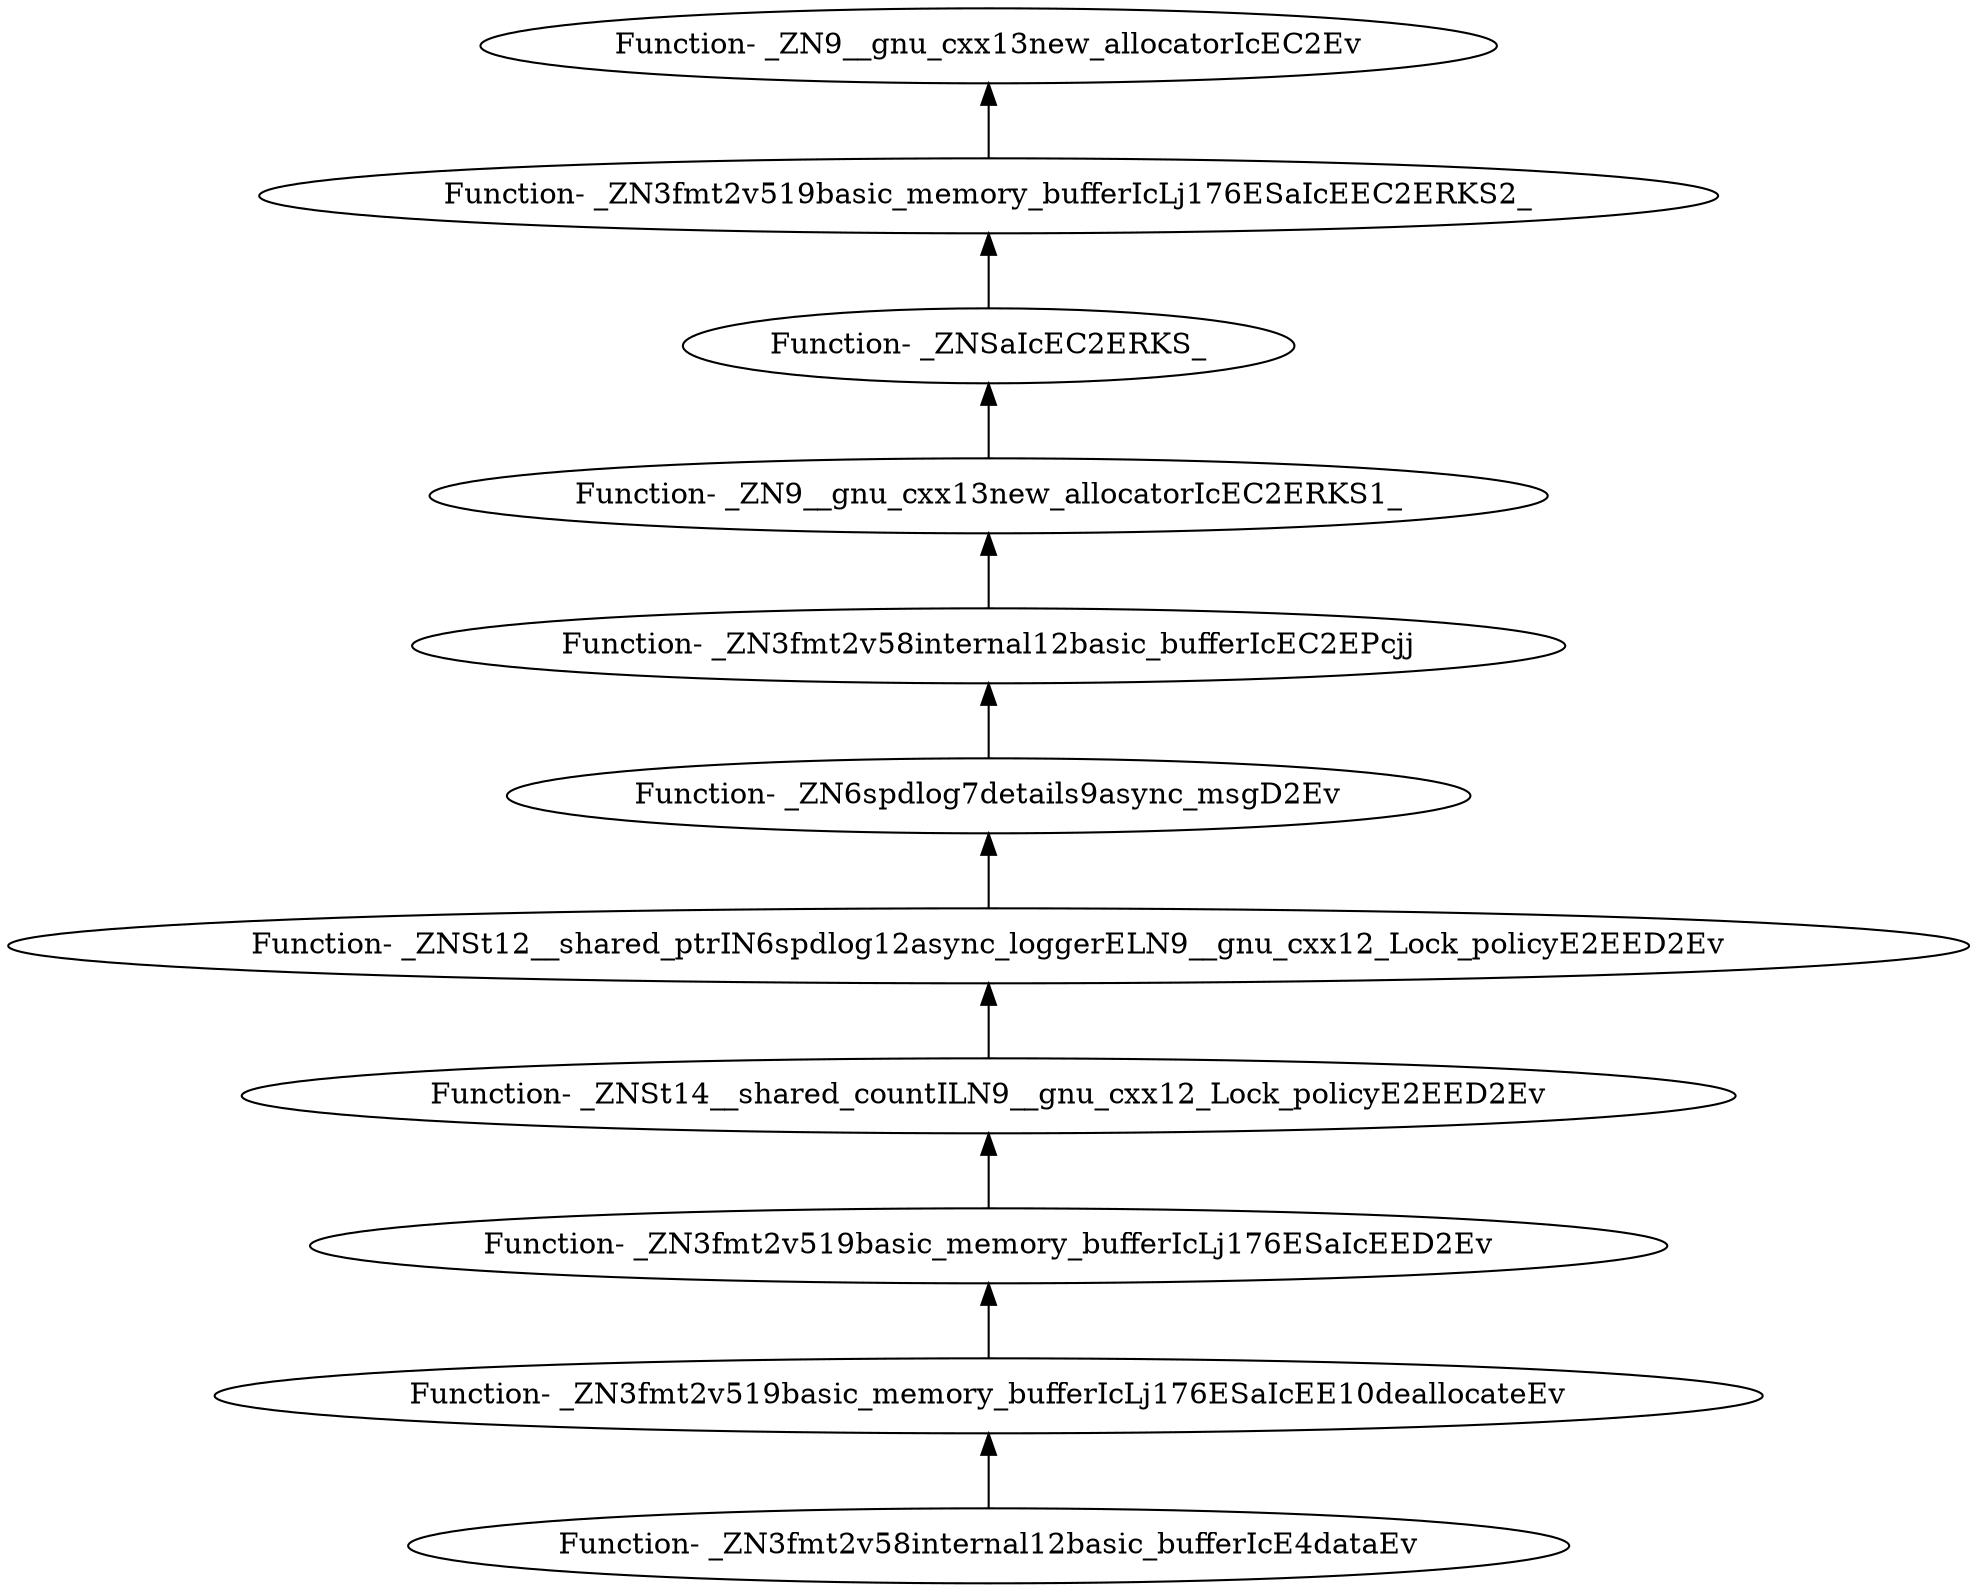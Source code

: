 digraph {
	"Function- _ZN3fmt2v58internal12basic_bufferIcE4dataEv"
	"Function- _ZN3fmt2v519basic_memory_bufferIcLj176ESaIcEE10deallocateEv"
	"Function- _ZN3fmt2v519basic_memory_bufferIcLj176ESaIcEE10deallocateEv" -> "Function- _ZN3fmt2v58internal12basic_bufferIcE4dataEv" [dir=back]
	"Function- _ZN3fmt2v519basic_memory_bufferIcLj176ESaIcEED2Ev"
	"Function- _ZN3fmt2v519basic_memory_bufferIcLj176ESaIcEED2Ev" -> "Function- _ZN3fmt2v519basic_memory_bufferIcLj176ESaIcEE10deallocateEv" [dir=back]
	"Function- _ZNSt14__shared_countILN9__gnu_cxx12_Lock_policyE2EED2Ev"
	"Function- _ZNSt14__shared_countILN9__gnu_cxx12_Lock_policyE2EED2Ev" -> "Function- _ZN3fmt2v519basic_memory_bufferIcLj176ESaIcEED2Ev" [dir=back]
	"Function- _ZNSt12__shared_ptrIN6spdlog12async_loggerELN9__gnu_cxx12_Lock_policyE2EED2Ev"
	"Function- _ZNSt12__shared_ptrIN6spdlog12async_loggerELN9__gnu_cxx12_Lock_policyE2EED2Ev" -> "Function- _ZNSt14__shared_countILN9__gnu_cxx12_Lock_policyE2EED2Ev" [dir=back]
	"Function- _ZN6spdlog7details9async_msgD2Ev"
	"Function- _ZN6spdlog7details9async_msgD2Ev" -> "Function- _ZNSt12__shared_ptrIN6spdlog12async_loggerELN9__gnu_cxx12_Lock_policyE2EED2Ev" [dir=back]
	"Function- _ZN3fmt2v58internal12basic_bufferIcEC2EPcjj"
	"Function- _ZN3fmt2v58internal12basic_bufferIcEC2EPcjj" -> "Function- _ZN6spdlog7details9async_msgD2Ev" [dir=back]
	"Function- _ZN9__gnu_cxx13new_allocatorIcEC2ERKS1_"
	"Function- _ZN9__gnu_cxx13new_allocatorIcEC2ERKS1_" -> "Function- _ZN3fmt2v58internal12basic_bufferIcEC2EPcjj" [dir=back]
	"Function- _ZNSaIcEC2ERKS_"
	"Function- _ZNSaIcEC2ERKS_" -> "Function- _ZN9__gnu_cxx13new_allocatorIcEC2ERKS1_" [dir=back]
	"Function- _ZN3fmt2v519basic_memory_bufferIcLj176ESaIcEEC2ERKS2_"
	"Function- _ZN3fmt2v519basic_memory_bufferIcLj176ESaIcEEC2ERKS2_" -> "Function- _ZNSaIcEC2ERKS_" [dir=back]
	"Function- _ZN9__gnu_cxx13new_allocatorIcEC2Ev"
	"Function- _ZN9__gnu_cxx13new_allocatorIcEC2Ev" -> "Function- _ZN3fmt2v519basic_memory_bufferIcLj176ESaIcEEC2ERKS2_" [dir=back]
}
